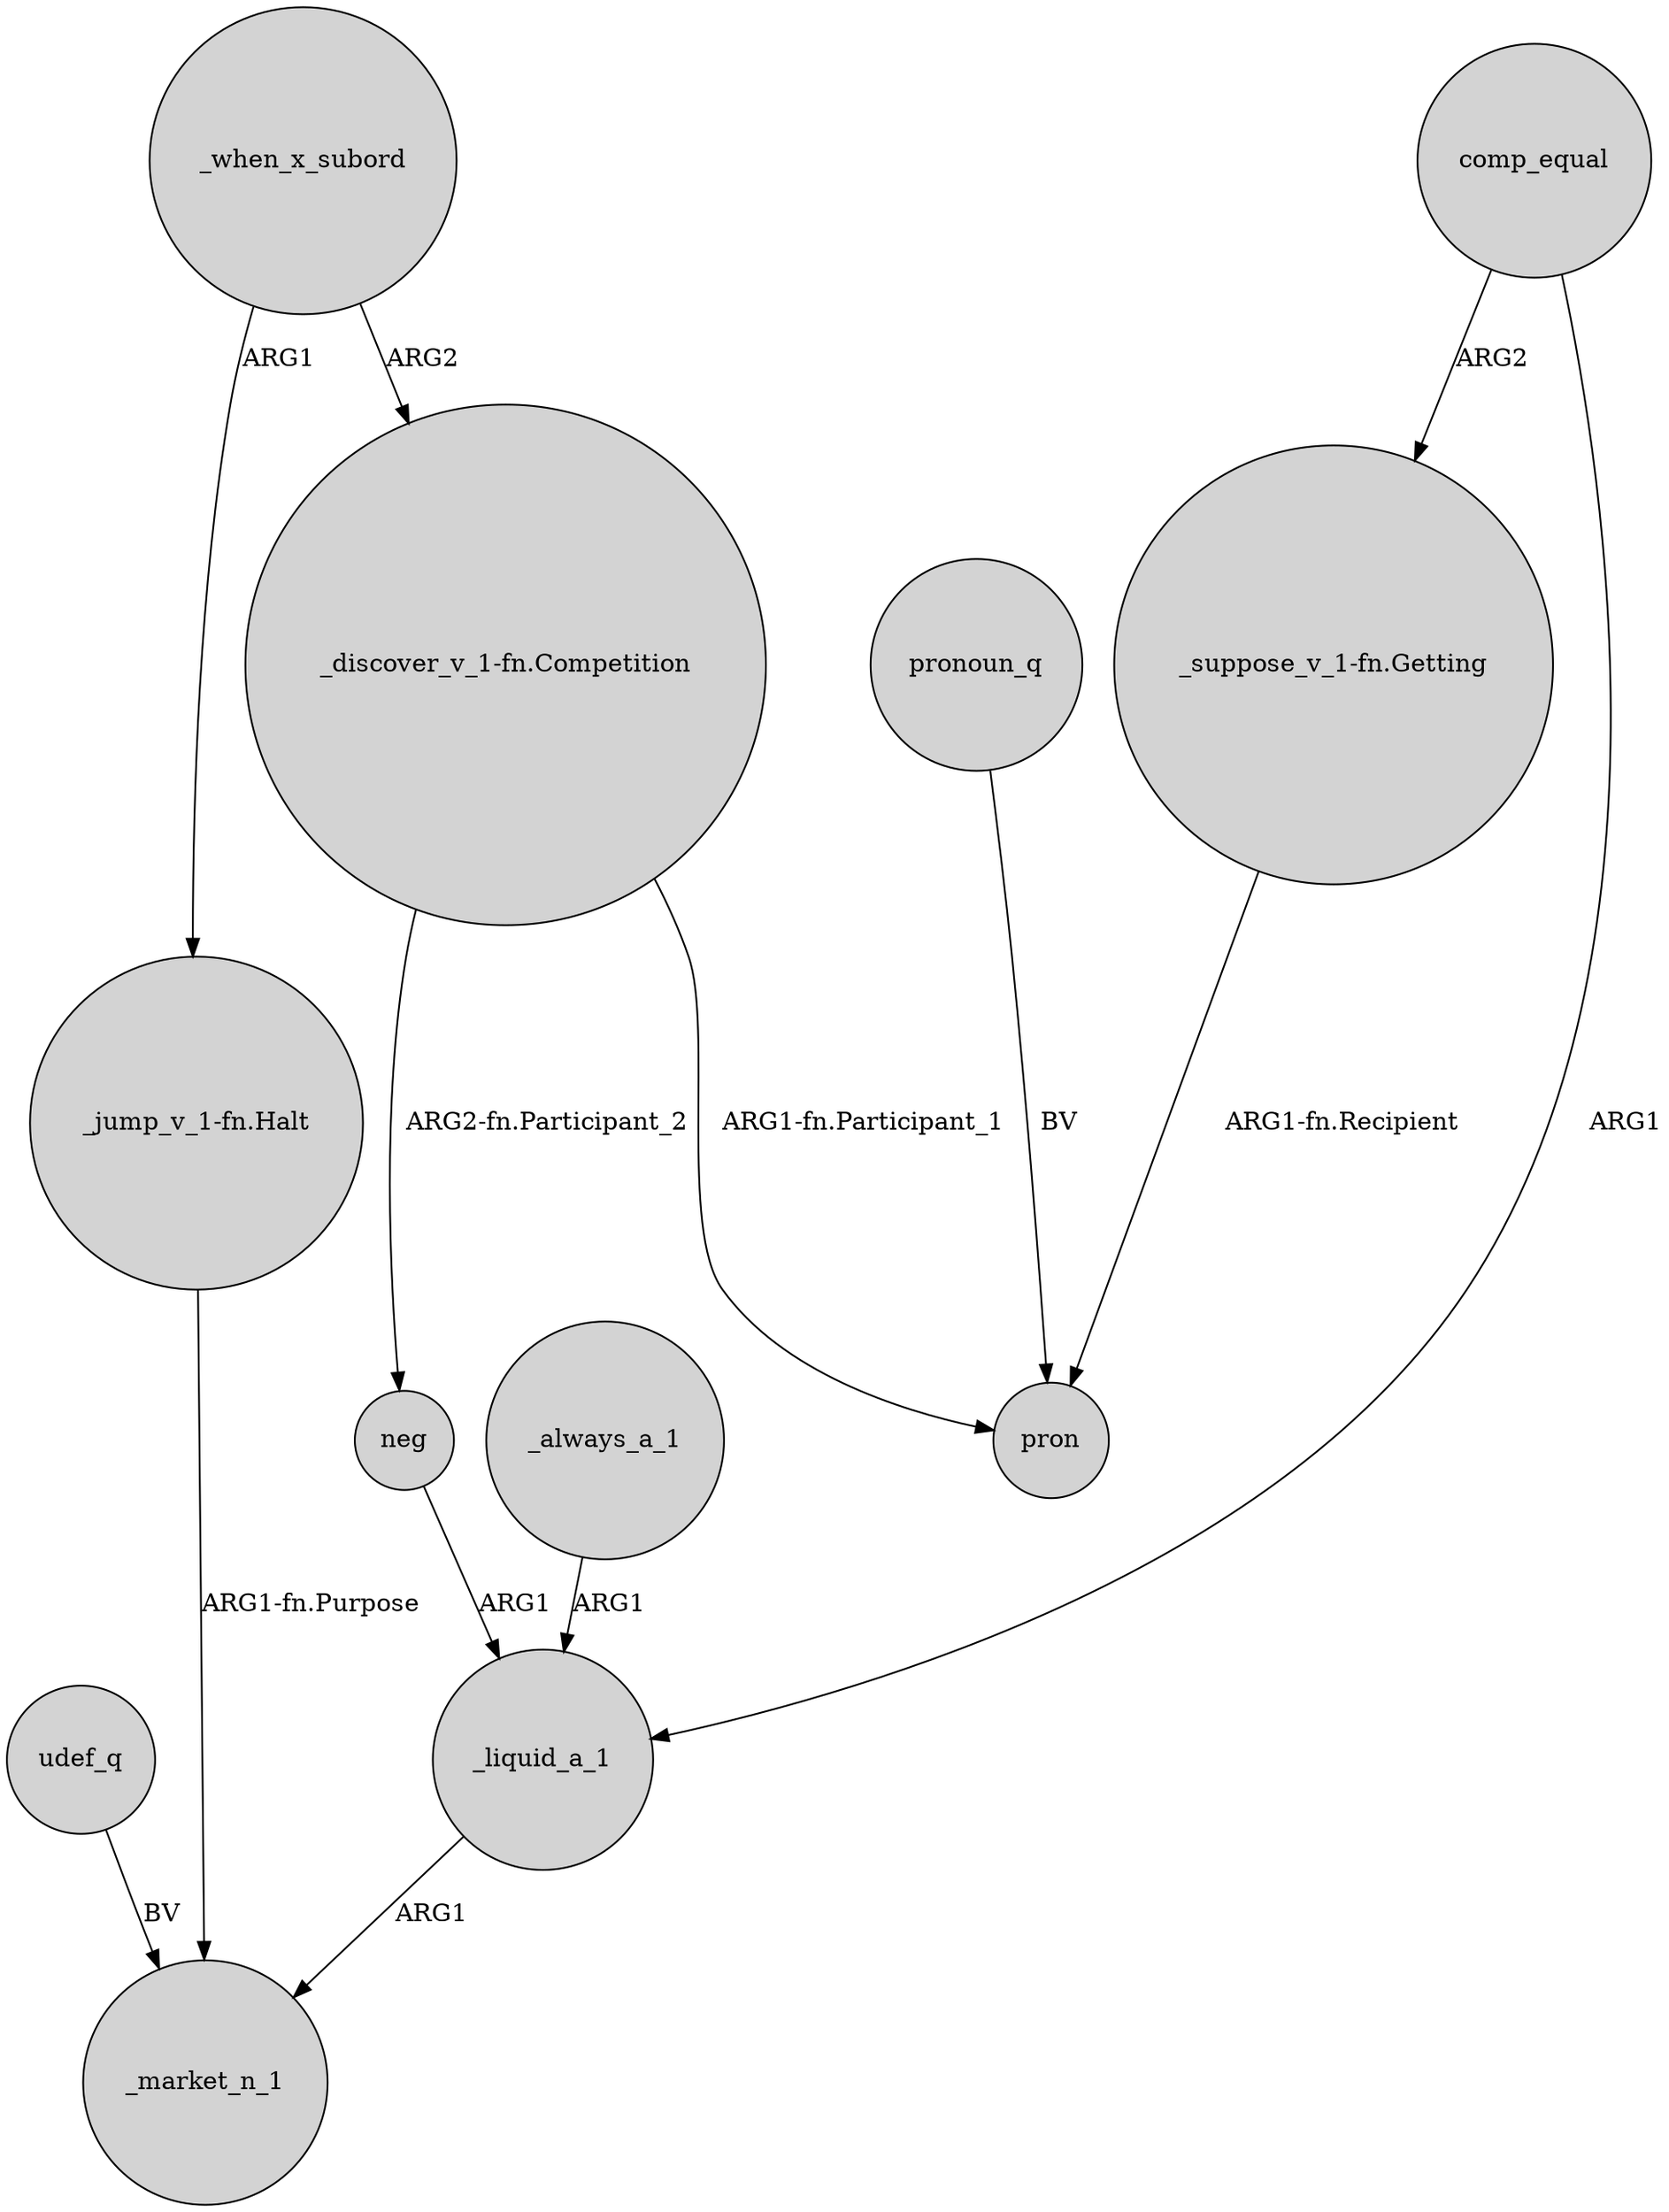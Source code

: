 digraph {
	node [shape=circle style=filled]
	"_discover_v_1-fn.Competition" -> neg [label="ARG2-fn.Participant_2"]
	udef_q -> _market_n_1 [label=BV]
	_when_x_subord -> "_discover_v_1-fn.Competition" [label=ARG2]
	comp_equal -> _liquid_a_1 [label=ARG1]
	"_discover_v_1-fn.Competition" -> pron [label="ARG1-fn.Participant_1"]
	neg -> _liquid_a_1 [label=ARG1]
	_always_a_1 -> _liquid_a_1 [label=ARG1]
	_when_x_subord -> "_jump_v_1-fn.Halt" [label=ARG1]
	_liquid_a_1 -> _market_n_1 [label=ARG1]
	pronoun_q -> pron [label=BV]
	"_jump_v_1-fn.Halt" -> _market_n_1 [label="ARG1-fn.Purpose"]
	comp_equal -> "_suppose_v_1-fn.Getting" [label=ARG2]
	"_suppose_v_1-fn.Getting" -> pron [label="ARG1-fn.Recipient"]
}
